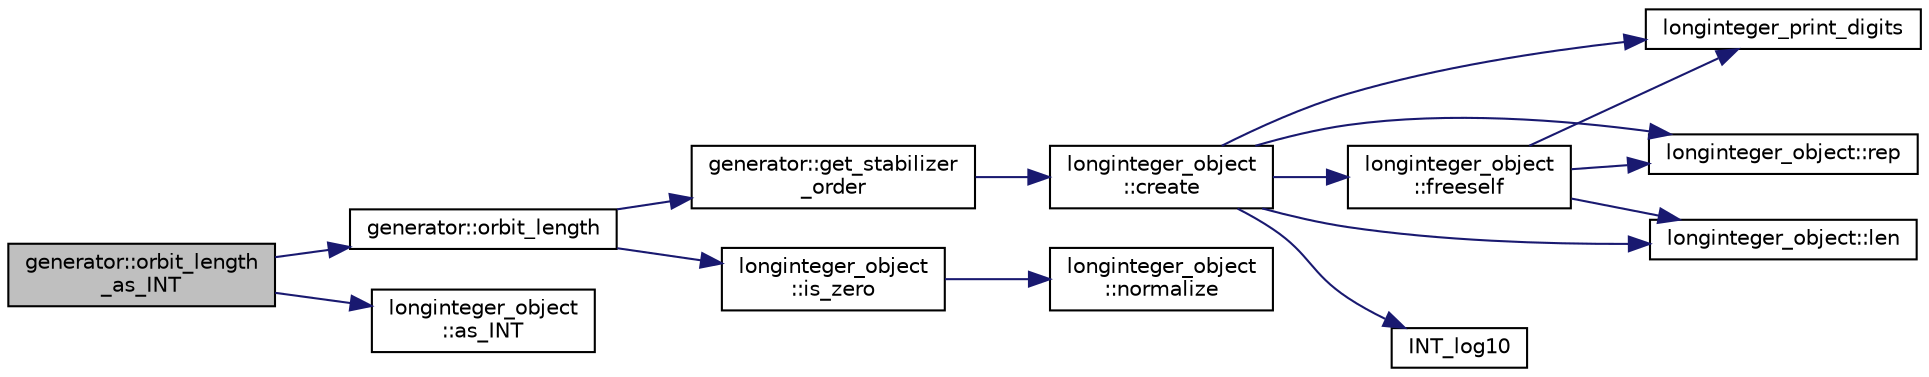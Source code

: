 digraph "generator::orbit_length_as_INT"
{
  edge [fontname="Helvetica",fontsize="10",labelfontname="Helvetica",labelfontsize="10"];
  node [fontname="Helvetica",fontsize="10",shape=record];
  rankdir="LR";
  Node15547 [label="generator::orbit_length\l_as_INT",height=0.2,width=0.4,color="black", fillcolor="grey75", style="filled", fontcolor="black"];
  Node15547 -> Node15548 [color="midnightblue",fontsize="10",style="solid",fontname="Helvetica"];
  Node15548 [label="generator::orbit_length",height=0.2,width=0.4,color="black", fillcolor="white", style="filled",URL="$d7/d73/classgenerator.html#a38a102d644c03c18ad901f1a815a7f6c"];
  Node15548 -> Node15549 [color="midnightblue",fontsize="10",style="solid",fontname="Helvetica"];
  Node15549 [label="generator::get_stabilizer\l_order",height=0.2,width=0.4,color="black", fillcolor="white", style="filled",URL="$d7/d73/classgenerator.html#a2a03fc974c76e47e999f3abc99e6b81d"];
  Node15549 -> Node15550 [color="midnightblue",fontsize="10",style="solid",fontname="Helvetica"];
  Node15550 [label="longinteger_object\l::create",height=0.2,width=0.4,color="black", fillcolor="white", style="filled",URL="$dd/d7e/classlonginteger__object.html#a95d2eebc60849c3963a49298b1f498c2"];
  Node15550 -> Node15551 [color="midnightblue",fontsize="10",style="solid",fontname="Helvetica"];
  Node15551 [label="longinteger_object\l::freeself",height=0.2,width=0.4,color="black", fillcolor="white", style="filled",URL="$dd/d7e/classlonginteger__object.html#a06450f8c4795d81da6d680830ef958a1"];
  Node15551 -> Node15552 [color="midnightblue",fontsize="10",style="solid",fontname="Helvetica"];
  Node15552 [label="longinteger_print_digits",height=0.2,width=0.4,color="black", fillcolor="white", style="filled",URL="$de/dc5/algebra__and__number__theory_8h.html#ac2bac7b12f5b6440b8dad275cd7a157d"];
  Node15551 -> Node15553 [color="midnightblue",fontsize="10",style="solid",fontname="Helvetica"];
  Node15553 [label="longinteger_object::rep",height=0.2,width=0.4,color="black", fillcolor="white", style="filled",URL="$dd/d7e/classlonginteger__object.html#a3ecaf12738cc721d281c416503f241e2"];
  Node15551 -> Node15554 [color="midnightblue",fontsize="10",style="solid",fontname="Helvetica"];
  Node15554 [label="longinteger_object::len",height=0.2,width=0.4,color="black", fillcolor="white", style="filled",URL="$dd/d7e/classlonginteger__object.html#a0bfeae35be8a6fd44ed7f76413596ab1"];
  Node15550 -> Node15555 [color="midnightblue",fontsize="10",style="solid",fontname="Helvetica"];
  Node15555 [label="INT_log10",height=0.2,width=0.4,color="black", fillcolor="white", style="filled",URL="$de/dc5/algebra__and__number__theory_8h.html#a98bc0a6c562370a355165d2538dac250"];
  Node15550 -> Node15552 [color="midnightblue",fontsize="10",style="solid",fontname="Helvetica"];
  Node15550 -> Node15553 [color="midnightblue",fontsize="10",style="solid",fontname="Helvetica"];
  Node15550 -> Node15554 [color="midnightblue",fontsize="10",style="solid",fontname="Helvetica"];
  Node15548 -> Node15556 [color="midnightblue",fontsize="10",style="solid",fontname="Helvetica"];
  Node15556 [label="longinteger_object\l::is_zero",height=0.2,width=0.4,color="black", fillcolor="white", style="filled",URL="$dd/d7e/classlonginteger__object.html#a0946732d08e5180a00480f4c40667101"];
  Node15556 -> Node15557 [color="midnightblue",fontsize="10",style="solid",fontname="Helvetica"];
  Node15557 [label="longinteger_object\l::normalize",height=0.2,width=0.4,color="black", fillcolor="white", style="filled",URL="$dd/d7e/classlonginteger__object.html#ae27040d862a5624e98fc9582daa889ee"];
  Node15547 -> Node15558 [color="midnightblue",fontsize="10",style="solid",fontname="Helvetica"];
  Node15558 [label="longinteger_object\l::as_INT",height=0.2,width=0.4,color="black", fillcolor="white", style="filled",URL="$dd/d7e/classlonginteger__object.html#afb992d4679a6741acc63c8bcba27971e"];
}
